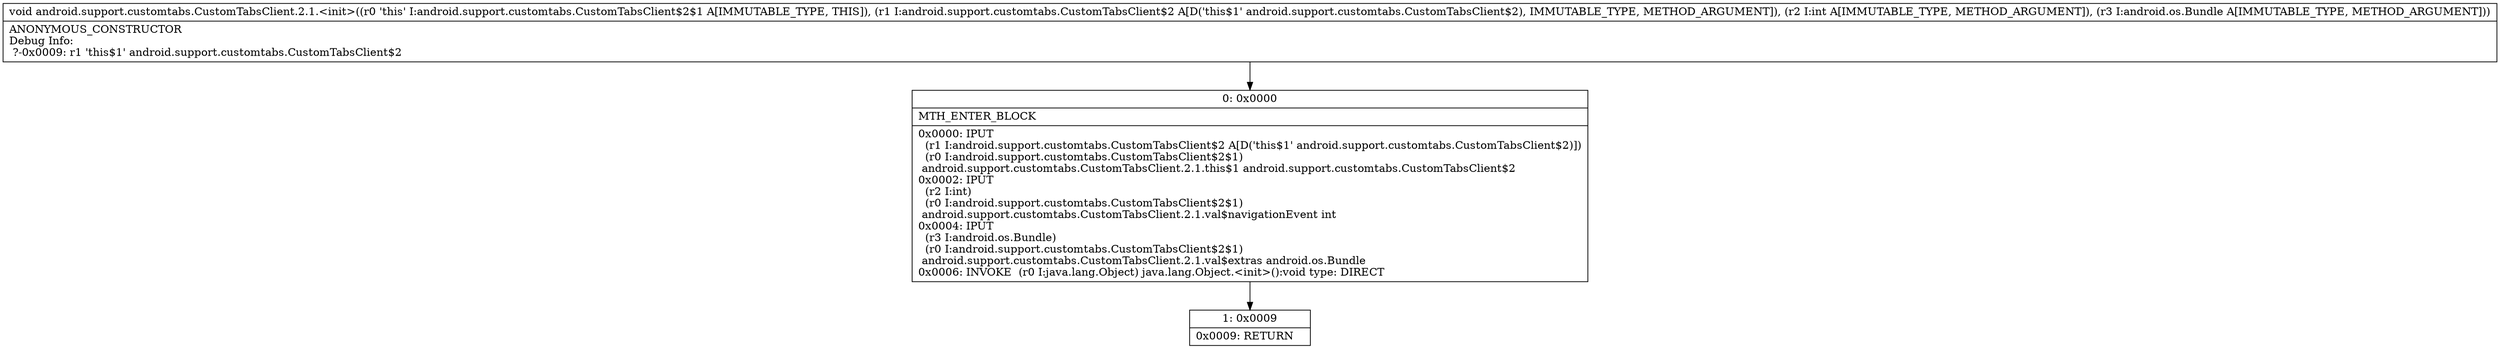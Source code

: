 digraph "CFG forandroid.support.customtabs.CustomTabsClient.2.1.\<init\>(Landroid\/support\/customtabs\/CustomTabsClient$2;ILandroid\/os\/Bundle;)V" {
Node_0 [shape=record,label="{0\:\ 0x0000|MTH_ENTER_BLOCK\l|0x0000: IPUT  \l  (r1 I:android.support.customtabs.CustomTabsClient$2 A[D('this$1' android.support.customtabs.CustomTabsClient$2)])\l  (r0 I:android.support.customtabs.CustomTabsClient$2$1)\l android.support.customtabs.CustomTabsClient.2.1.this$1 android.support.customtabs.CustomTabsClient$2 \l0x0002: IPUT  \l  (r2 I:int)\l  (r0 I:android.support.customtabs.CustomTabsClient$2$1)\l android.support.customtabs.CustomTabsClient.2.1.val$navigationEvent int \l0x0004: IPUT  \l  (r3 I:android.os.Bundle)\l  (r0 I:android.support.customtabs.CustomTabsClient$2$1)\l android.support.customtabs.CustomTabsClient.2.1.val$extras android.os.Bundle \l0x0006: INVOKE  (r0 I:java.lang.Object) java.lang.Object.\<init\>():void type: DIRECT \l}"];
Node_1 [shape=record,label="{1\:\ 0x0009|0x0009: RETURN   \l}"];
MethodNode[shape=record,label="{void android.support.customtabs.CustomTabsClient.2.1.\<init\>((r0 'this' I:android.support.customtabs.CustomTabsClient$2$1 A[IMMUTABLE_TYPE, THIS]), (r1 I:android.support.customtabs.CustomTabsClient$2 A[D('this$1' android.support.customtabs.CustomTabsClient$2), IMMUTABLE_TYPE, METHOD_ARGUMENT]), (r2 I:int A[IMMUTABLE_TYPE, METHOD_ARGUMENT]), (r3 I:android.os.Bundle A[IMMUTABLE_TYPE, METHOD_ARGUMENT]))  | ANONYMOUS_CONSTRUCTOR\lDebug Info:\l  ?\-0x0009: r1 'this$1' android.support.customtabs.CustomTabsClient$2\l}"];
MethodNode -> Node_0;
Node_0 -> Node_1;
}

